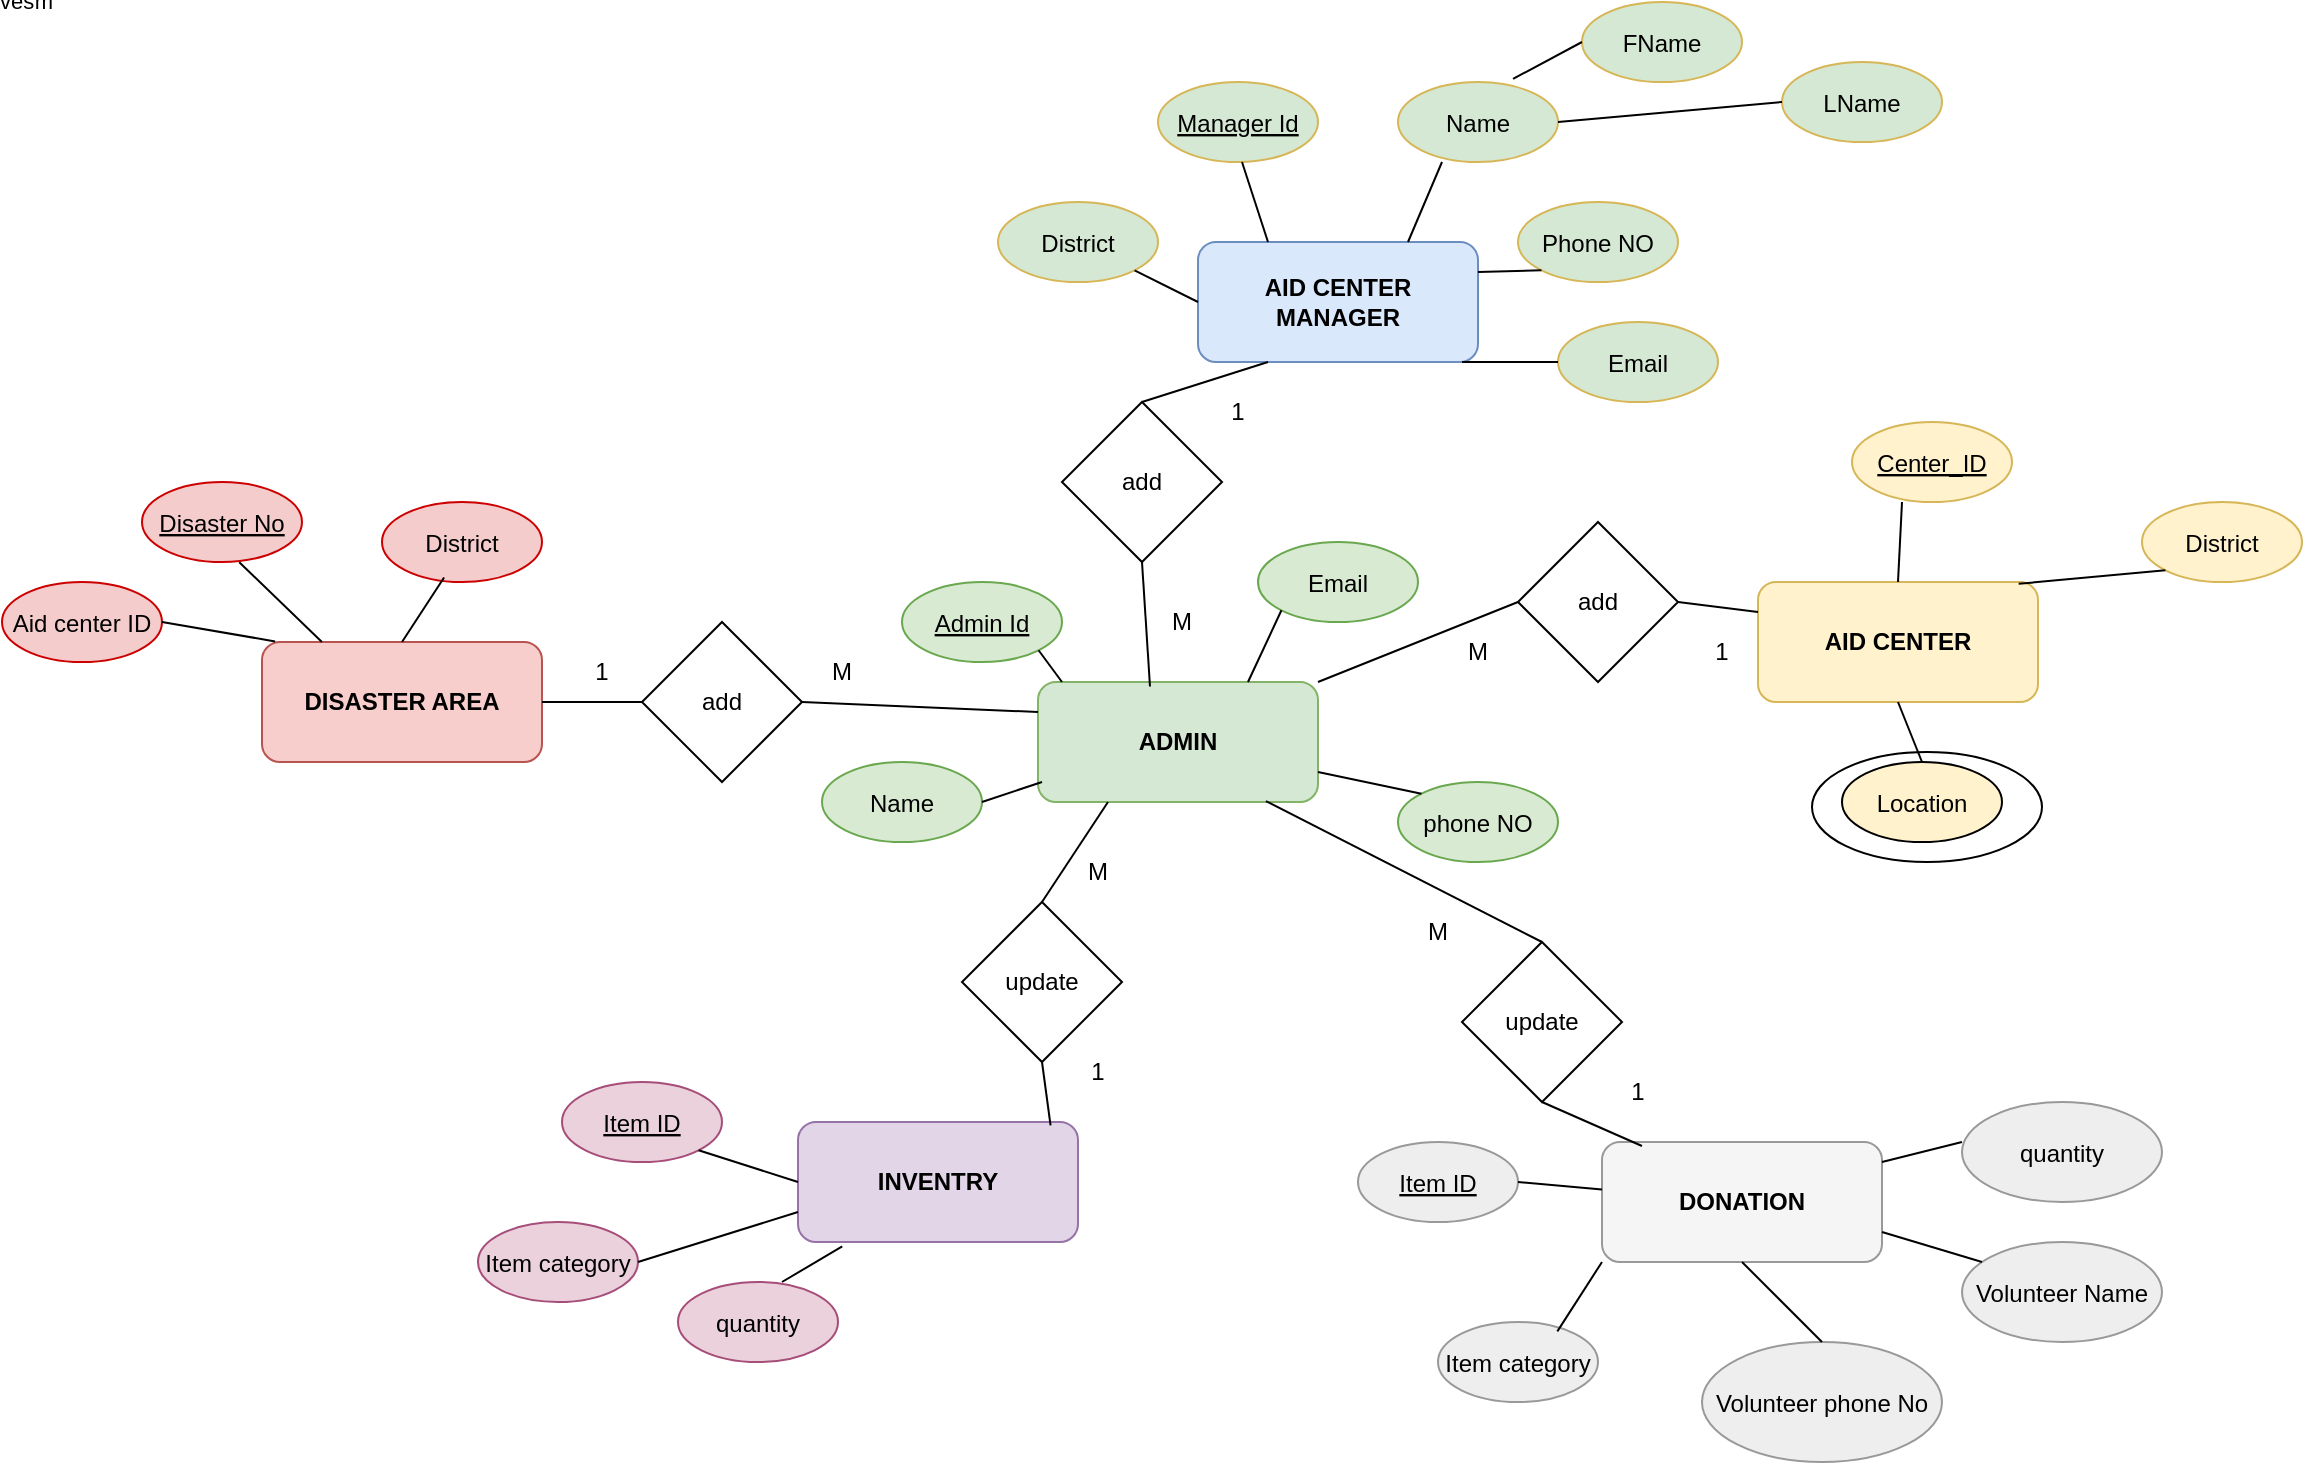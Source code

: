 <mxfile version="28.1.2">
  <diagram name="ER Diagram" id="NtnCjxbRL0TUgfJqGbVb">
    <mxGraphModel dx="776058" dy="368149" grid="1" gridSize="10" guides="1" tooltips="1" connect="1" arrows="1" fold="1" page="1" pageScale="1" pageWidth="850" pageHeight="1100" math="0" shadow="0">
      <root>
        <mxCell id="0" />
        <mxCell id="1" parent="0" />
        <mxCell id="xQPSnVVbP6OZfFUfeGck-93" value="" style="ellipse;whiteSpace=wrap;html=1;" vertex="1" parent="1">
          <mxGeometry x="-525" y="-105" width="115" height="55" as="geometry" />
        </mxCell>
        <mxCell id="xQPSnVVbP6OZfFUfeGck-17" value="AID CENTER MANAGER" style="rounded=1;whiteSpace=wrap;html=1;fillColor=#dae8fc;strokeColor=#6c8ebf;fontStyle=1;" vertex="1" parent="1">
          <mxGeometry x="-832" y="-360" width="140" height="60" as="geometry" />
        </mxCell>
        <mxCell id="xQPSnVVbP6OZfFUfeGck-18" value="Manager Id" style="ellipse;fillColor=#D5E8D4;strokeColor=#d6b656;fontStyle=4" vertex="1" parent="1">
          <mxGeometry x="-852" y="-440" width="80" height="40" as="geometry" />
        </mxCell>
        <mxCell id="xQPSnVVbP6OZfFUfeGck-19" value="Name" style="ellipse;fillColor=#D5E8D4;strokeColor=#d6b656;" vertex="1" parent="1">
          <mxGeometry x="-732" y="-440" width="80" height="40" as="geometry" />
        </mxCell>
        <mxCell id="xQPSnVVbP6OZfFUfeGck-20" value="District" style="ellipse;fillColor=#D5E8D4;strokeColor=#d6b656;" vertex="1" parent="1">
          <mxGeometry x="-932" y="-380" width="80" height="40" as="geometry" />
        </mxCell>
        <mxCell id="xQPSnVVbP6OZfFUfeGck-21" value="Phone NO" style="ellipse;fillColor=#D5E8D4;strokeColor=#d6b656;" vertex="1" parent="1">
          <mxGeometry x="-672" y="-380" width="80" height="40" as="geometry" />
        </mxCell>
        <mxCell id="xQPSnVVbP6OZfFUfeGck-22" value="Email" style="ellipse;fillColor=#D5E8D4;strokeColor=#d6b656;" vertex="1" parent="1">
          <mxGeometry x="-652" y="-320" width="80" height="40" as="geometry" />
        </mxCell>
        <mxCell id="xQPSnVVbP6OZfFUfeGck-23" value="DISASTER AREA" style="rounded=1;whiteSpace=wrap;html=1;fillColor=#f8cecc;strokeColor=#b85450;fontStyle=1;" vertex="1" parent="1">
          <mxGeometry x="-1300" y="-160" width="140" height="60" as="geometry" />
        </mxCell>
        <mxCell id="xQPSnVVbP6OZfFUfeGck-24" value="Disaster No" style="ellipse;fillColor=#f4cccc;strokeColor=#cc0000;fontStyle=4" vertex="1" parent="1">
          <mxGeometry x="-1360" y="-240" width="80" height="40" as="geometry" />
        </mxCell>
        <mxCell id="xQPSnVVbP6OZfFUfeGck-25" value="District" style="ellipse;fillColor=#f4cccc;strokeColor=#cc0000;" vertex="1" parent="1">
          <mxGeometry x="-1240" y="-230" width="80" height="40" as="geometry" />
        </mxCell>
        <mxCell id="xQPSnVVbP6OZfFUfeGck-26" value="Aid center ID" style="ellipse;fillColor=#f4cccc;strokeColor=#cc0000;" vertex="1" parent="1">
          <mxGeometry x="-1430" y="-190" width="80" height="40" as="geometry" />
        </mxCell>
        <mxCell id="xQPSnVVbP6OZfFUfeGck-29" value="ADMIN" style="rounded=1;whiteSpace=wrap;html=1;fillColor=#d5e8d4;strokeColor=#82b366;fontStyle=1;" vertex="1" parent="1">
          <mxGeometry x="-912" y="-140" width="140" height="60" as="geometry" />
        </mxCell>
        <mxCell id="xQPSnVVbP6OZfFUfeGck-30" value="Admin Id" style="ellipse;fillColor=#d9ead3;strokeColor=#6aa84f;fontStyle=4" vertex="1" parent="1">
          <mxGeometry x="-980" y="-190" width="80" height="40" as="geometry" />
        </mxCell>
        <mxCell id="xQPSnVVbP6OZfFUfeGck-31" value="Email" style="ellipse;fillColor=#d9ead3;strokeColor=#6aa84f;" vertex="1" parent="1">
          <mxGeometry x="-802" y="-210" width="80" height="40" as="geometry" />
        </mxCell>
        <mxCell id="xQPSnVVbP6OZfFUfeGck-32" value="Name" style="ellipse;fillColor=#d9ead3;strokeColor=#6aa84f;" vertex="1" parent="1">
          <mxGeometry x="-1020" y="-100" width="80" height="40" as="geometry" />
        </mxCell>
        <mxCell id="xQPSnVVbP6OZfFUfeGck-33" value="phone NO" style="ellipse;fillColor=#d9ead3;strokeColor=#6aa84f;" vertex="1" parent="1">
          <mxGeometry x="-732" y="-90" width="80" height="40" as="geometry" />
        </mxCell>
        <mxCell id="xQPSnVVbP6OZfFUfeGck-35" value="AID CENTER" style="rounded=1;whiteSpace=wrap;html=1;fillColor=#fff2cc;strokeColor=#d6b656;fontStyle=1;" vertex="1" parent="1">
          <mxGeometry x="-552" y="-190" width="140" height="60" as="geometry" />
        </mxCell>
        <mxCell id="xQPSnVVbP6OZfFUfeGck-36" value="Center_ID" style="ellipse;fillColor=#fff2cc;strokeColor=#d6b656;fontStyle=4" vertex="1" parent="1">
          <mxGeometry x="-505" y="-270" width="80" height="40" as="geometry" />
        </mxCell>
        <mxCell id="xQPSnVVbP6OZfFUfeGck-37" value="District" style="ellipse;fillColor=#fff2cc;strokeColor=#d6b656;" vertex="1" parent="1">
          <mxGeometry x="-360" y="-230" width="80" height="40" as="geometry" />
        </mxCell>
        <mxCell id="xQPSnVVbP6OZfFUfeGck-39" value="Location" style="ellipse;fillColor=#fff2cc;strokeColor=#000000;" vertex="1" parent="1">
          <mxGeometry x="-510" y="-100" width="80" height="40" as="geometry" />
        </mxCell>
        <mxCell id="xQPSnVVbP6OZfFUfeGck-41" value="INVENTRY" style="rounded=1;whiteSpace=wrap;html=1;fillColor=#e1d5e7;strokeColor=#9673a6;fontStyle=1;" vertex="1" parent="1">
          <mxGeometry x="-1032" y="80" width="140" height="60" as="geometry" />
        </mxCell>
        <mxCell id="xQPSnVVbP6OZfFUfeGck-43" value="Item category" style="ellipse;fillColor=#ead1dc;strokeColor=#a64d79;" vertex="1" parent="1">
          <mxGeometry x="-1192" y="130" width="80" height="40" as="geometry" />
        </mxCell>
        <mxCell id="xQPSnVVbP6OZfFUfeGck-44" value="Item ID" style="ellipse;fillColor=#ead1dc;strokeColor=#a64d79;fontStyle=4" vertex="1" parent="1">
          <mxGeometry x="-1150" y="60" width="80" height="40" as="geometry" />
        </mxCell>
        <mxCell id="xQPSnVVbP6OZfFUfeGck-45" value="quantity" style="ellipse;fillColor=#ead1dc;strokeColor=#a64d79;" vertex="1" parent="1">
          <mxGeometry x="-1092" y="160" width="80" height="40" as="geometry" />
        </mxCell>
        <mxCell id="xQPSnVVbP6OZfFUfeGck-47" value="DONATION" style="rounded=1;whiteSpace=wrap;html=1;fillColor=#f5f5f5;strokeColor=#999999;fontStyle=1;" vertex="1" parent="1">
          <mxGeometry x="-630" y="90" width="140" height="60" as="geometry" />
        </mxCell>
        <mxCell id="xQPSnVVbP6OZfFUfeGck-48" value="Item ID" style="ellipse;fillColor=#eeeeee;strokeColor=#999999;fontStyle=4" vertex="1" parent="1">
          <mxGeometry x="-752" y="90" width="80" height="40" as="geometry" />
        </mxCell>
        <mxCell id="xQPSnVVbP6OZfFUfeGck-49" value="Volunteer Name" style="ellipse;fillColor=#eeeeee;strokeColor=#999999;" vertex="1" parent="1">
          <mxGeometry x="-450" y="140" width="100" height="50" as="geometry" />
        </mxCell>
        <mxCell id="xQPSnVVbP6OZfFUfeGck-51" value="Item category" style="ellipse;fillColor=#eeeeee;strokeColor=#999999;" vertex="1" parent="1">
          <mxGeometry x="-712" y="180" width="80" height="40" as="geometry" />
        </mxCell>
        <mxCell id="xQPSnVVbP6OZfFUfeGck-52" value="Volunteer phone No" style="ellipse;fillColor=#eeeeee;strokeColor=#999999;" vertex="1" parent="1">
          <mxGeometry x="-580" y="190" width="120" height="60" as="geometry" />
        </mxCell>
        <mxCell id="xQPSnVVbP6OZfFUfeGck-53" value="Manages" style="endArrow=block;strokeColor=#6c8ebf;strokeWidth=2;" edge="1" parent="1" source="xQPSnVVbP6OZfFUfeGck-17" target="xQPSnVVbP6OZfFUfeGck-23" />
        <mxCell id="xQPSnVVbP6OZfFUfeGck-54" value="Owns" style="endArrow=block;strokeColor=#6c8ebf;strokeWidth=2;" edge="1" parent="1" source="xQPSnVVbP6OZfFUfeGck-17" target="xQPSnVVbP6OZfFUfeGck-29" />
        <mxCell id="xQPSnVVbP6OZfFUfeGck-55" value="Has" style="endArrow=block;strokeColor=#6c8ebf;strokeWidth=2;" edge="1" parent="1" source="xQPSnVVbP6OZfFUfeGck-17" target="xQPSnVVbP6OZfFUfeGck-35" />
        <mxCell id="xQPSnVVbP6OZfFUfeGck-56" value="Buys From" style="endArrow=block;strokeColor=#6c8ebf;strokeWidth=2;" edge="1" parent="1" source="xQPSnVVbP6OZfFUfeGck-17" target="xQPSnVVbP6OZfFUfeGck-41" />
        <mxCell id="xQPSnVVbP6OZfFUfeGck-57" value="Serves" style="endArrow=block;strokeColor=#6c8ebf;strokeWidth=2;" edge="1" parent="1" source="xQPSnVVbP6OZfFUfeGck-17" target="xQPSnVVbP6OZfFUfeGck-47" />
        <mxCell id="xQPSnVVbP6OZfFUfeGck-64" value="" style="endArrow=none;html=1;rounded=0;entryX=0.047;entryY=-0.005;entryDx=0;entryDy=0;entryPerimeter=0;exitX=1;exitY=0.5;exitDx=0;exitDy=0;" edge="1" parent="1" source="xQPSnVVbP6OZfFUfeGck-26" target="xQPSnVVbP6OZfFUfeGck-23">
          <mxGeometry width="50" height="50" relative="1" as="geometry">
            <mxPoint x="-1350" y="-165" as="sourcePoint" />
            <mxPoint x="-1300" y="-215" as="targetPoint" />
          </mxGeometry>
        </mxCell>
        <mxCell id="xQPSnVVbP6OZfFUfeGck-65" value="" style="endArrow=none;html=1;rounded=0;entryX=0.214;entryY=0;entryDx=0;entryDy=0;entryPerimeter=0;exitX=0.608;exitY=1.003;exitDx=0;exitDy=0;exitPerimeter=0;" edge="1" parent="1" source="xQPSnVVbP6OZfFUfeGck-24" target="xQPSnVVbP6OZfFUfeGck-23">
          <mxGeometry width="50" height="50" relative="1" as="geometry">
            <mxPoint x="-1310" y="-210" as="sourcePoint" />
            <mxPoint x="-1253" y="-200" as="targetPoint" />
          </mxGeometry>
        </mxCell>
        <mxCell id="xQPSnVVbP6OZfFUfeGck-66" value="" style="endArrow=none;html=1;rounded=0;entryX=0.5;entryY=0;entryDx=0;entryDy=0;exitX=0.388;exitY=0.943;exitDx=0;exitDy=0;exitPerimeter=0;" edge="1" parent="1" source="xQPSnVVbP6OZfFUfeGck-25" target="xQPSnVVbP6OZfFUfeGck-23">
          <mxGeometry width="50" height="50" relative="1" as="geometry">
            <mxPoint x="-1240" y="-180" as="sourcePoint" />
            <mxPoint x="-1183" y="-170" as="targetPoint" />
          </mxGeometry>
        </mxCell>
        <mxCell id="xQPSnVVbP6OZfFUfeGck-67" value="" style="endArrow=none;html=1;rounded=0;exitX=1;exitY=1;exitDx=0;exitDy=0;" edge="1" parent="1" source="xQPSnVVbP6OZfFUfeGck-30">
          <mxGeometry width="50" height="50" relative="1" as="geometry">
            <mxPoint x="-900" y="-150" as="sourcePoint" />
            <mxPoint x="-900" y="-140" as="targetPoint" />
          </mxGeometry>
        </mxCell>
        <mxCell id="xQPSnVVbP6OZfFUfeGck-68" value="" style="endArrow=none;html=1;rounded=0;entryX=0.75;entryY=0;entryDx=0;entryDy=0;exitX=0;exitY=1;exitDx=0;exitDy=0;" edge="1" parent="1" source="xQPSnVVbP6OZfFUfeGck-31" target="xQPSnVVbP6OZfFUfeGck-29">
          <mxGeometry width="50" height="50" relative="1" as="geometry">
            <mxPoint x="-780" y="-170" as="sourcePoint" />
            <mxPoint x="-723" y="-160" as="targetPoint" />
          </mxGeometry>
        </mxCell>
        <mxCell id="xQPSnVVbP6OZfFUfeGck-69" value="" style="endArrow=none;html=1;rounded=0;entryX=0;entryY=0;entryDx=0;entryDy=0;exitX=1;exitY=0.75;exitDx=0;exitDy=0;" edge="1" parent="1" source="xQPSnVVbP6OZfFUfeGck-29" target="xQPSnVVbP6OZfFUfeGck-33">
          <mxGeometry width="50" height="50" relative="1" as="geometry">
            <mxPoint x="-740" y="-100" as="sourcePoint" />
            <mxPoint x="-683" y="-90" as="targetPoint" />
          </mxGeometry>
        </mxCell>
        <mxCell id="xQPSnVVbP6OZfFUfeGck-71" value="" style="endArrow=none;html=1;rounded=0;exitX=1;exitY=0.5;exitDx=0;exitDy=0;" edge="1" parent="1" source="xQPSnVVbP6OZfFUfeGck-32">
          <mxGeometry width="50" height="50" relative="1" as="geometry">
            <mxPoint x="-920" y="-70" as="sourcePoint" />
            <mxPoint x="-910" y="-90" as="targetPoint" />
          </mxGeometry>
        </mxCell>
        <mxCell id="xQPSnVVbP6OZfFUfeGck-72" value="" style="endArrow=none;html=1;rounded=0;entryX=0.5;entryY=0;entryDx=0;entryDy=0;exitX=1;exitY=0.5;exitDx=0;exitDy=0;" edge="1" parent="1" target="xQPSnVVbP6OZfFUfeGck-35">
          <mxGeometry width="50" height="50" relative="1" as="geometry">
            <mxPoint x="-480" y="-230" as="sourcePoint" />
            <mxPoint x="-423" y="-220" as="targetPoint" />
          </mxGeometry>
        </mxCell>
        <mxCell id="xQPSnVVbP6OZfFUfeGck-73" value="" style="endArrow=none;html=1;rounded=0;entryX=0;entryY=1;entryDx=0;entryDy=0;exitX=0.931;exitY=0.015;exitDx=0;exitDy=0;exitPerimeter=0;" edge="1" parent="1" source="xQPSnVVbP6OZfFUfeGck-35" target="xQPSnVVbP6OZfFUfeGck-37">
          <mxGeometry width="50" height="50" relative="1" as="geometry">
            <mxPoint x="-390" y="-230" as="sourcePoint" />
            <mxPoint x="-333" y="-220" as="targetPoint" />
          </mxGeometry>
        </mxCell>
        <mxCell id="xQPSnVVbP6OZfFUfeGck-76" value="" style="endArrow=none;html=1;rounded=0;entryX=0.5;entryY=0;entryDx=0;entryDy=0;exitX=0.5;exitY=1;exitDx=0;exitDy=0;" edge="1" parent="1" source="xQPSnVVbP6OZfFUfeGck-35" target="xQPSnVVbP6OZfFUfeGck-39">
          <mxGeometry width="50" height="50" relative="1" as="geometry">
            <mxPoint x="-470" y="-120" as="sourcePoint" />
            <mxPoint x="-413" y="-110" as="targetPoint" />
          </mxGeometry>
        </mxCell>
        <mxCell id="xQPSnVVbP6OZfFUfeGck-78" value="" style="endArrow=none;html=1;rounded=0;exitX=1;exitY=0.75;exitDx=0;exitDy=0;" edge="1" parent="1" source="xQPSnVVbP6OZfFUfeGck-47">
          <mxGeometry width="50" height="50" relative="1" as="geometry">
            <mxPoint x="-480" y="140" as="sourcePoint" />
            <mxPoint x="-440" y="150" as="targetPoint" />
          </mxGeometry>
        </mxCell>
        <mxCell id="xQPSnVVbP6OZfFUfeGck-79" value="" style="endArrow=none;html=1;rounded=0;entryX=0.5;entryY=0;entryDx=0;entryDy=0;exitX=0.5;exitY=1;exitDx=0;exitDy=0;" edge="1" parent="1" source="xQPSnVVbP6OZfFUfeGck-47" target="xQPSnVVbP6OZfFUfeGck-52">
          <mxGeometry width="50" height="50" relative="1" as="geometry">
            <mxPoint x="-560" y="160" as="sourcePoint" />
            <mxPoint x="-503" y="170" as="targetPoint" />
          </mxGeometry>
        </mxCell>
        <mxCell id="xQPSnVVbP6OZfFUfeGck-80" value="" style="endArrow=none;html=1;rounded=0;entryX=0.746;entryY=0.117;entryDx=0;entryDy=0;entryPerimeter=0;" edge="1" parent="1" target="xQPSnVVbP6OZfFUfeGck-51">
          <mxGeometry width="50" height="50" relative="1" as="geometry">
            <mxPoint x="-630" y="150" as="sourcePoint" />
            <mxPoint x="-573" y="160" as="targetPoint" />
          </mxGeometry>
        </mxCell>
        <mxCell id="xQPSnVVbP6OZfFUfeGck-81" value="" style="endArrow=none;html=1;rounded=0;exitX=1;exitY=0.5;exitDx=0;exitDy=0;" edge="1" parent="1" source="xQPSnVVbP6OZfFUfeGck-48" target="xQPSnVVbP6OZfFUfeGck-47">
          <mxGeometry width="50" height="50" relative="1" as="geometry">
            <mxPoint x="-660" y="120" as="sourcePoint" />
            <mxPoint x="-603" y="130" as="targetPoint" />
          </mxGeometry>
        </mxCell>
        <mxCell id="xQPSnVVbP6OZfFUfeGck-83" value="" style="endArrow=none;html=1;rounded=0;entryX=0.25;entryY=0;entryDx=0;entryDy=0;exitX=1;exitY=0.5;exitDx=0;exitDy=0;" edge="1" parent="1" target="xQPSnVVbP6OZfFUfeGck-17">
          <mxGeometry width="50" height="50" relative="1" as="geometry">
            <mxPoint x="-810" y="-400" as="sourcePoint" />
            <mxPoint x="-753" y="-390" as="targetPoint" />
          </mxGeometry>
        </mxCell>
        <mxCell id="xQPSnVVbP6OZfFUfeGck-84" value="" style="endArrow=none;html=1;rounded=0;entryX=0.75;entryY=0;entryDx=0;entryDy=0;" edge="1" parent="1" target="xQPSnVVbP6OZfFUfeGck-17">
          <mxGeometry width="50" height="50" relative="1" as="geometry">
            <mxPoint x="-710" y="-400" as="sourcePoint" />
            <mxPoint x="-653" y="-400" as="targetPoint" />
          </mxGeometry>
        </mxCell>
        <mxCell id="xQPSnVVbP6OZfFUfeGck-85" value="" style="endArrow=none;html=1;rounded=0;entryX=0;entryY=1;entryDx=0;entryDy=0;exitX=1;exitY=0.25;exitDx=0;exitDy=0;" edge="1" parent="1" source="xQPSnVVbP6OZfFUfeGck-17" target="xQPSnVVbP6OZfFUfeGck-21">
          <mxGeometry width="50" height="50" relative="1" as="geometry">
            <mxPoint x="-680" y="-360" as="sourcePoint" />
            <mxPoint x="-623" y="-350" as="targetPoint" />
          </mxGeometry>
        </mxCell>
        <mxCell id="xQPSnVVbP6OZfFUfeGck-86" value="" style="endArrow=none;html=1;rounded=0;exitX=0.943;exitY=1;exitDx=0;exitDy=0;exitPerimeter=0;entryX=0;entryY=0.5;entryDx=0;entryDy=0;" edge="1" parent="1" source="xQPSnVVbP6OZfFUfeGck-17" target="xQPSnVVbP6OZfFUfeGck-22">
          <mxGeometry width="50" height="50" relative="1" as="geometry">
            <mxPoint x="-690" y="-300" as="sourcePoint" />
            <mxPoint x="-650" y="-290" as="targetPoint" />
          </mxGeometry>
        </mxCell>
        <mxCell id="xQPSnVVbP6OZfFUfeGck-87" value="" style="endArrow=none;html=1;rounded=0;entryX=0;entryY=0.5;entryDx=0;entryDy=0;exitX=1;exitY=1;exitDx=0;exitDy=0;" edge="1" parent="1" source="xQPSnVVbP6OZfFUfeGck-20" target="xQPSnVVbP6OZfFUfeGck-17">
          <mxGeometry width="50" height="50" relative="1" as="geometry">
            <mxPoint x="-850" y="-340" as="sourcePoint" />
            <mxPoint x="-793" y="-330" as="targetPoint" />
          </mxGeometry>
        </mxCell>
        <mxCell id="xQPSnVVbP6OZfFUfeGck-88" value="" style="endArrow=none;html=1;rounded=0;entryX=0;entryY=0.5;entryDx=0;entryDy=0;exitX=1;exitY=1;exitDx=0;exitDy=0;" edge="1" parent="1" source="xQPSnVVbP6OZfFUfeGck-44" target="xQPSnVVbP6OZfFUfeGck-41">
          <mxGeometry width="50" height="50" relative="1" as="geometry">
            <mxPoint x="-1070" y="150" as="sourcePoint" />
            <mxPoint x="-1013" y="160" as="targetPoint" />
          </mxGeometry>
        </mxCell>
        <mxCell id="xQPSnVVbP6OZfFUfeGck-89" value="" style="endArrow=none;html=1;rounded=0;entryX=0;entryY=0.75;entryDx=0;entryDy=0;exitX=1;exitY=0.5;exitDx=0;exitDy=0;" edge="1" parent="1" source="xQPSnVVbP6OZfFUfeGck-43" target="xQPSnVVbP6OZfFUfeGck-41">
          <mxGeometry width="50" height="50" relative="1" as="geometry">
            <mxPoint x="-1100" y="140" as="sourcePoint" />
            <mxPoint x="-1043" y="150" as="targetPoint" />
          </mxGeometry>
        </mxCell>
        <mxCell id="xQPSnVVbP6OZfFUfeGck-90" value="" style="endArrow=none;html=1;rounded=0;entryX=0.158;entryY=1.037;entryDx=0;entryDy=0;entryPerimeter=0;exitX=1;exitY=0.5;exitDx=0;exitDy=0;" edge="1" parent="1" target="xQPSnVVbP6OZfFUfeGck-41">
          <mxGeometry width="50" height="50" relative="1" as="geometry">
            <mxPoint x="-1040" y="160" as="sourcePoint" />
            <mxPoint x="-983" y="170" as="targetPoint" />
          </mxGeometry>
        </mxCell>
        <mxCell id="xQPSnVVbP6OZfFUfeGck-94" value="quantity" style="ellipse;fillColor=#eeeeee;strokeColor=#999999;" vertex="1" parent="1">
          <mxGeometry x="-450" y="70" width="100" height="50" as="geometry" />
        </mxCell>
        <mxCell id="xQPSnVVbP6OZfFUfeGck-95" value="" style="endArrow=none;html=1;rounded=0;" edge="1" parent="1">
          <mxGeometry width="50" height="50" relative="1" as="geometry">
            <mxPoint x="-490" y="100" as="sourcePoint" />
            <mxPoint x="-450" y="90" as="targetPoint" />
          </mxGeometry>
        </mxCell>
        <mxCell id="xQPSnVVbP6OZfFUfeGck-96" value="add" style="rhombus;whiteSpace=wrap;html=1;" vertex="1" parent="1">
          <mxGeometry x="-900" y="-280" width="80" height="80" as="geometry" />
        </mxCell>
        <mxCell id="xQPSnVVbP6OZfFUfeGck-97" value="add" style="rhombus;whiteSpace=wrap;html=1;" vertex="1" parent="1">
          <mxGeometry x="-1110" y="-170" width="80" height="80" as="geometry" />
        </mxCell>
        <mxCell id="xQPSnVVbP6OZfFUfeGck-98" value="update" style="rhombus;whiteSpace=wrap;html=1;" vertex="1" parent="1">
          <mxGeometry x="-950" y="-30" width="80" height="80" as="geometry" />
        </mxCell>
        <mxCell id="xQPSnVVbP6OZfFUfeGck-99" value="update" style="rhombus;whiteSpace=wrap;html=1;" vertex="1" parent="1">
          <mxGeometry x="-700" y="-10" width="80" height="80" as="geometry" />
        </mxCell>
        <mxCell id="xQPSnVVbP6OZfFUfeGck-100" value="add" style="rhombus;whiteSpace=wrap;html=1;" vertex="1" parent="1">
          <mxGeometry x="-672" y="-220" width="80" height="80" as="geometry" />
        </mxCell>
        <mxCell id="xQPSnVVbP6OZfFUfeGck-102" value="" style="endArrow=none;html=1;rounded=0;entryX=1;entryY=0.5;entryDx=0;entryDy=0;exitX=0;exitY=0.5;exitDx=0;exitDy=0;" edge="1" parent="1" source="xQPSnVVbP6OZfFUfeGck-97" target="xQPSnVVbP6OZfFUfeGck-23">
          <mxGeometry width="50" height="50" relative="1" as="geometry">
            <mxPoint x="-1119" y="-130" as="sourcePoint" />
            <mxPoint x="-1140" y="-98" as="targetPoint" />
          </mxGeometry>
        </mxCell>
        <mxCell id="xQPSnVVbP6OZfFUfeGck-103" value="" style="endArrow=none;html=1;rounded=0;entryX=1;entryY=0.5;entryDx=0;entryDy=0;exitX=0;exitY=0.25;exitDx=0;exitDy=0;" edge="1" parent="1" source="xQPSnVVbP6OZfFUfeGck-29" target="xQPSnVVbP6OZfFUfeGck-97">
          <mxGeometry width="50" height="50" relative="1" as="geometry">
            <mxPoint x="-959" y="-120" as="sourcePoint" />
            <mxPoint x="-980" y="-88" as="targetPoint" />
          </mxGeometry>
        </mxCell>
        <mxCell id="xQPSnVVbP6OZfFUfeGck-104" value="" style="endArrow=none;html=1;rounded=0;entryX=0.5;entryY=0;entryDx=0;entryDy=0;exitX=0.25;exitY=1;exitDx=0;exitDy=0;" edge="1" parent="1" source="xQPSnVVbP6OZfFUfeGck-29" target="xQPSnVVbP6OZfFUfeGck-98">
          <mxGeometry width="50" height="50" relative="1" as="geometry">
            <mxPoint x="-859" y="-50" as="sourcePoint" />
            <mxPoint x="-880" y="-18" as="targetPoint" />
          </mxGeometry>
        </mxCell>
        <mxCell id="xQPSnVVbP6OZfFUfeGck-105" value="" style="endArrow=none;html=1;rounded=0;entryX=0.902;entryY=0.028;entryDx=0;entryDy=0;exitX=0.5;exitY=1;exitDx=0;exitDy=0;entryPerimeter=0;" edge="1" parent="1" source="xQPSnVVbP6OZfFUfeGck-98" target="xQPSnVVbP6OZfFUfeGck-41">
          <mxGeometry width="50" height="50" relative="1" as="geometry">
            <mxPoint x="-859" y="50" as="sourcePoint" />
            <mxPoint x="-880" y="82" as="targetPoint" />
          </mxGeometry>
        </mxCell>
        <mxCell id="xQPSnVVbP6OZfFUfeGck-106" value="" style="endArrow=none;html=1;rounded=0;entryX=0.5;entryY=0;entryDx=0;entryDy=0;exitX=0.5;exitY=1;exitDx=0;exitDy=0;" edge="1" parent="1" source="xQPSnVVbP6OZfFUfeGck-99">
          <mxGeometry width="50" height="50" relative="1" as="geometry">
            <mxPoint x="-589" y="60" as="sourcePoint" />
            <mxPoint x="-610" y="92" as="targetPoint" />
          </mxGeometry>
        </mxCell>
        <mxCell id="xQPSnVVbP6OZfFUfeGck-107" value="" style="endArrow=none;html=1;rounded=0;exitX=0.814;exitY=0.992;exitDx=0;exitDy=0;exitPerimeter=0;" edge="1" parent="1" source="xQPSnVVbP6OZfFUfeGck-29">
          <mxGeometry width="50" height="50" relative="1" as="geometry">
            <mxPoint x="-639" y="-30" as="sourcePoint" />
            <mxPoint x="-660" y="-10" as="targetPoint" />
          </mxGeometry>
        </mxCell>
        <mxCell id="xQPSnVVbP6OZfFUfeGck-108" value="" style="endArrow=none;html=1;rounded=0;entryX=1;entryY=0.5;entryDx=0;entryDy=0;exitX=0;exitY=0.25;exitDx=0;exitDy=0;" edge="1" parent="1" source="xQPSnVVbP6OZfFUfeGck-35" target="xQPSnVVbP6OZfFUfeGck-100">
          <mxGeometry width="50" height="50" relative="1" as="geometry">
            <mxPoint x="-559" y="-190" as="sourcePoint" />
            <mxPoint x="-580" y="-158" as="targetPoint" />
          </mxGeometry>
        </mxCell>
        <mxCell id="xQPSnVVbP6OZfFUfeGck-109" value="" style="endArrow=none;html=1;rounded=0;entryX=1;entryY=0;entryDx=0;entryDy=0;exitX=0;exitY=0.5;exitDx=0;exitDy=0;" edge="1" parent="1" source="xQPSnVVbP6OZfFUfeGck-100" target="xQPSnVVbP6OZfFUfeGck-29">
          <mxGeometry width="50" height="50" relative="1" as="geometry">
            <mxPoint x="-669" y="-150" as="sourcePoint" />
            <mxPoint x="-690" y="-118" as="targetPoint" />
          </mxGeometry>
        </mxCell>
        <mxCell id="xQPSnVVbP6OZfFUfeGck-111" value="" style="endArrow=none;html=1;rounded=0;entryX=0.5;entryY=0;entryDx=0;entryDy=0;exitX=0.25;exitY=1;exitDx=0;exitDy=0;" edge="1" parent="1" source="xQPSnVVbP6OZfFUfeGck-17" target="xQPSnVVbP6OZfFUfeGck-96">
          <mxGeometry width="50" height="50" relative="1" as="geometry">
            <mxPoint x="-789" y="-270" as="sourcePoint" />
            <mxPoint x="-810" y="-238" as="targetPoint" />
          </mxGeometry>
        </mxCell>
        <mxCell id="xQPSnVVbP6OZfFUfeGck-113" value="" style="endArrow=none;html=1;rounded=0;entryX=0.4;entryY=0.037;entryDx=0;entryDy=0;exitX=0.5;exitY=1;exitDx=0;exitDy=0;entryPerimeter=0;" edge="1" parent="1" source="xQPSnVVbP6OZfFUfeGck-96" target="xQPSnVVbP6OZfFUfeGck-29">
          <mxGeometry width="50" height="50" relative="1" as="geometry">
            <mxPoint x="-839" y="-170" as="sourcePoint" />
            <mxPoint x="-860" y="-138" as="targetPoint" />
          </mxGeometry>
        </mxCell>
        <mxCell id="xQPSnVVbP6OZfFUfeGck-114" value="LName" style="ellipse;fillColor=#D5E8D4;strokeColor=#d6b656;" vertex="1" parent="1">
          <mxGeometry x="-540" y="-450" width="80" height="40" as="geometry" />
        </mxCell>
        <mxCell id="xQPSnVVbP6OZfFUfeGck-115" value="FName" style="ellipse;fillColor=#D5E8D4;strokeColor=#d6b656;" vertex="1" parent="1">
          <mxGeometry x="-640" y="-480" width="80" height="40" as="geometry" />
        </mxCell>
        <mxCell id="xQPSnVVbP6OZfFUfeGck-116" value="" style="endArrow=none;html=1;rounded=0;entryX=0.719;entryY=-0.039;entryDx=0;entryDy=0;exitX=0;exitY=0.5;exitDx=0;exitDy=0;entryPerimeter=0;" edge="1" parent="1" source="xQPSnVVbP6OZfFUfeGck-115" target="xQPSnVVbP6OZfFUfeGck-19">
          <mxGeometry width="50" height="50" relative="1" as="geometry">
            <mxPoint x="-653" y="-470" as="sourcePoint" />
            <mxPoint x="-670" y="-430" as="targetPoint" />
          </mxGeometry>
        </mxCell>
        <mxCell id="xQPSnVVbP6OZfFUfeGck-118" value="" style="endArrow=none;html=1;rounded=0;entryX=1;entryY=0.5;entryDx=0;entryDy=0;exitX=0;exitY=0.5;exitDx=0;exitDy=0;" edge="1" parent="1" source="xQPSnVVbP6OZfFUfeGck-114" target="xQPSnVVbP6OZfFUfeGck-19">
          <mxGeometry width="50" height="50" relative="1" as="geometry">
            <mxPoint x="-573" y="-420" as="sourcePoint" />
            <mxPoint x="-590" y="-380" as="targetPoint" />
          </mxGeometry>
        </mxCell>
        <mxCell id="xQPSnVVbP6OZfFUfeGck-120" value="1" style="text;html=1;align=center;verticalAlign=middle;whiteSpace=wrap;rounded=0;" vertex="1" parent="1">
          <mxGeometry x="-1160" y="-160" width="60" height="30" as="geometry" />
        </mxCell>
        <mxCell id="xQPSnVVbP6OZfFUfeGck-121" value="M" style="text;html=1;align=center;verticalAlign=middle;whiteSpace=wrap;rounded=0;" vertex="1" parent="1">
          <mxGeometry x="-1040" y="-160" width="60" height="30" as="geometry" />
        </mxCell>
        <mxCell id="xQPSnVVbP6OZfFUfeGck-122" value="M" style="text;html=1;align=center;verticalAlign=middle;whiteSpace=wrap;rounded=0;" vertex="1" parent="1">
          <mxGeometry x="-912" y="-60" width="60" height="30" as="geometry" />
        </mxCell>
        <mxCell id="xQPSnVVbP6OZfFUfeGck-123" value="1" style="text;html=1;align=center;verticalAlign=middle;whiteSpace=wrap;rounded=0;" vertex="1" parent="1">
          <mxGeometry x="-912" y="40" width="60" height="30" as="geometry" />
        </mxCell>
        <mxCell id="xQPSnVVbP6OZfFUfeGck-124" value="M" style="text;html=1;align=center;verticalAlign=middle;whiteSpace=wrap;rounded=0;" vertex="1" parent="1">
          <mxGeometry x="-742" y="-30" width="60" height="30" as="geometry" />
        </mxCell>
        <mxCell id="xQPSnVVbP6OZfFUfeGck-125" value="1" style="text;html=1;align=center;verticalAlign=middle;whiteSpace=wrap;rounded=0;" vertex="1" parent="1">
          <mxGeometry x="-642" y="50" width="60" height="30" as="geometry" />
        </mxCell>
        <mxCell id="xQPSnVVbP6OZfFUfeGck-126" value="1" style="text;html=1;align=center;verticalAlign=middle;whiteSpace=wrap;rounded=0;" vertex="1" parent="1">
          <mxGeometry x="-600" y="-170" width="60" height="30" as="geometry" />
        </mxCell>
        <mxCell id="xQPSnVVbP6OZfFUfeGck-127" value="M" style="text;html=1;align=center;verticalAlign=middle;whiteSpace=wrap;rounded=0;" vertex="1" parent="1">
          <mxGeometry x="-722" y="-170" width="60" height="30" as="geometry" />
        </mxCell>
        <mxCell id="xQPSnVVbP6OZfFUfeGck-128" value="1" style="text;html=1;align=center;verticalAlign=middle;whiteSpace=wrap;rounded=0;" vertex="1" parent="1">
          <mxGeometry x="-842" y="-290" width="60" height="30" as="geometry" />
        </mxCell>
        <mxCell id="xQPSnVVbP6OZfFUfeGck-129" value="M" style="text;html=1;align=center;verticalAlign=middle;whiteSpace=wrap;rounded=0;" vertex="1" parent="1">
          <mxGeometry x="-870" y="-185" width="60" height="30" as="geometry" />
        </mxCell>
      </root>
    </mxGraphModel>
  </diagram>
</mxfile>

